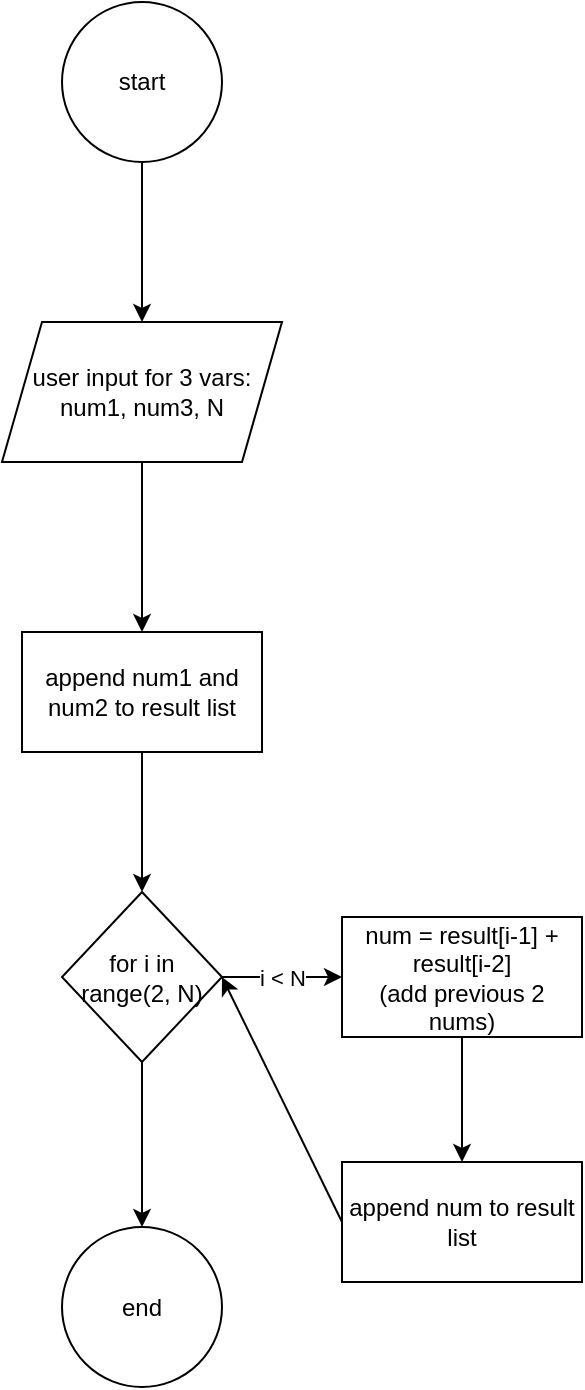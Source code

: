 <mxfile>
    <diagram id="8EDpQ0aSSNZFgVUkODJJ" name="Page-1">
        <mxGraphModel dx="748" dy="307" grid="1" gridSize="10" guides="1" tooltips="1" connect="1" arrows="1" fold="1" page="1" pageScale="1" pageWidth="850" pageHeight="1100" math="0" shadow="0">
            <root>
                <mxCell id="0"/>
                <mxCell id="1" parent="0"/>
                <mxCell id="5" value="" style="edgeStyle=none;html=1;" edge="1" parent="1" source="3" target="4">
                    <mxGeometry relative="1" as="geometry"/>
                </mxCell>
                <mxCell id="3" value="start" style="ellipse;whiteSpace=wrap;html=1;" vertex="1" parent="1">
                    <mxGeometry x="340" y="120" width="80" height="80" as="geometry"/>
                </mxCell>
                <mxCell id="7" value="" style="edgeStyle=none;html=1;" edge="1" parent="1" source="4" target="6">
                    <mxGeometry relative="1" as="geometry"/>
                </mxCell>
                <mxCell id="4" value="user input for 3 vars:&lt;br&gt;num1, num3, N" style="shape=parallelogram;perimeter=parallelogramPerimeter;whiteSpace=wrap;html=1;fixedSize=1;" vertex="1" parent="1">
                    <mxGeometry x="310" y="280" width="140" height="70" as="geometry"/>
                </mxCell>
                <mxCell id="10" value="" style="edgeStyle=none;html=1;" edge="1" parent="1" source="6" target="9">
                    <mxGeometry relative="1" as="geometry"/>
                </mxCell>
                <mxCell id="6" value="append num1 and num2 to result list" style="whiteSpace=wrap;html=1;" vertex="1" parent="1">
                    <mxGeometry x="320" y="435" width="120" height="60" as="geometry"/>
                </mxCell>
                <mxCell id="12" value="i &amp;lt; N" style="edgeStyle=none;html=1;" edge="1" parent="1" source="9" target="11">
                    <mxGeometry relative="1" as="geometry"/>
                </mxCell>
                <mxCell id="17" value="" style="edgeStyle=none;html=1;" edge="1" parent="1" source="9" target="16">
                    <mxGeometry relative="1" as="geometry"/>
                </mxCell>
                <mxCell id="9" value="for i in range(2, N)" style="rhombus;whiteSpace=wrap;html=1;" vertex="1" parent="1">
                    <mxGeometry x="340" y="565" width="80" height="85" as="geometry"/>
                </mxCell>
                <mxCell id="14" value="" style="edgeStyle=none;html=1;" edge="1" parent="1" source="11" target="13">
                    <mxGeometry relative="1" as="geometry"/>
                </mxCell>
                <mxCell id="11" value="num = result[i-1] + result[i-2]&lt;br&gt;(add previous 2 nums)" style="whiteSpace=wrap;html=1;" vertex="1" parent="1">
                    <mxGeometry x="480" y="577.5" width="120" height="60" as="geometry"/>
                </mxCell>
                <mxCell id="15" style="edgeStyle=none;html=1;exitX=0;exitY=0.5;exitDx=0;exitDy=0;entryX=1;entryY=0.5;entryDx=0;entryDy=0;" edge="1" parent="1" source="13" target="9">
                    <mxGeometry relative="1" as="geometry">
                        <mxPoint x="430" y="620" as="targetPoint"/>
                    </mxGeometry>
                </mxCell>
                <mxCell id="13" value="append num to result list" style="whiteSpace=wrap;html=1;" vertex="1" parent="1">
                    <mxGeometry x="480" y="700" width="120" height="60" as="geometry"/>
                </mxCell>
                <mxCell id="16" value="end" style="ellipse;whiteSpace=wrap;html=1;" vertex="1" parent="1">
                    <mxGeometry x="340" y="732.5" width="80" height="80" as="geometry"/>
                </mxCell>
            </root>
        </mxGraphModel>
    </diagram>
</mxfile>
